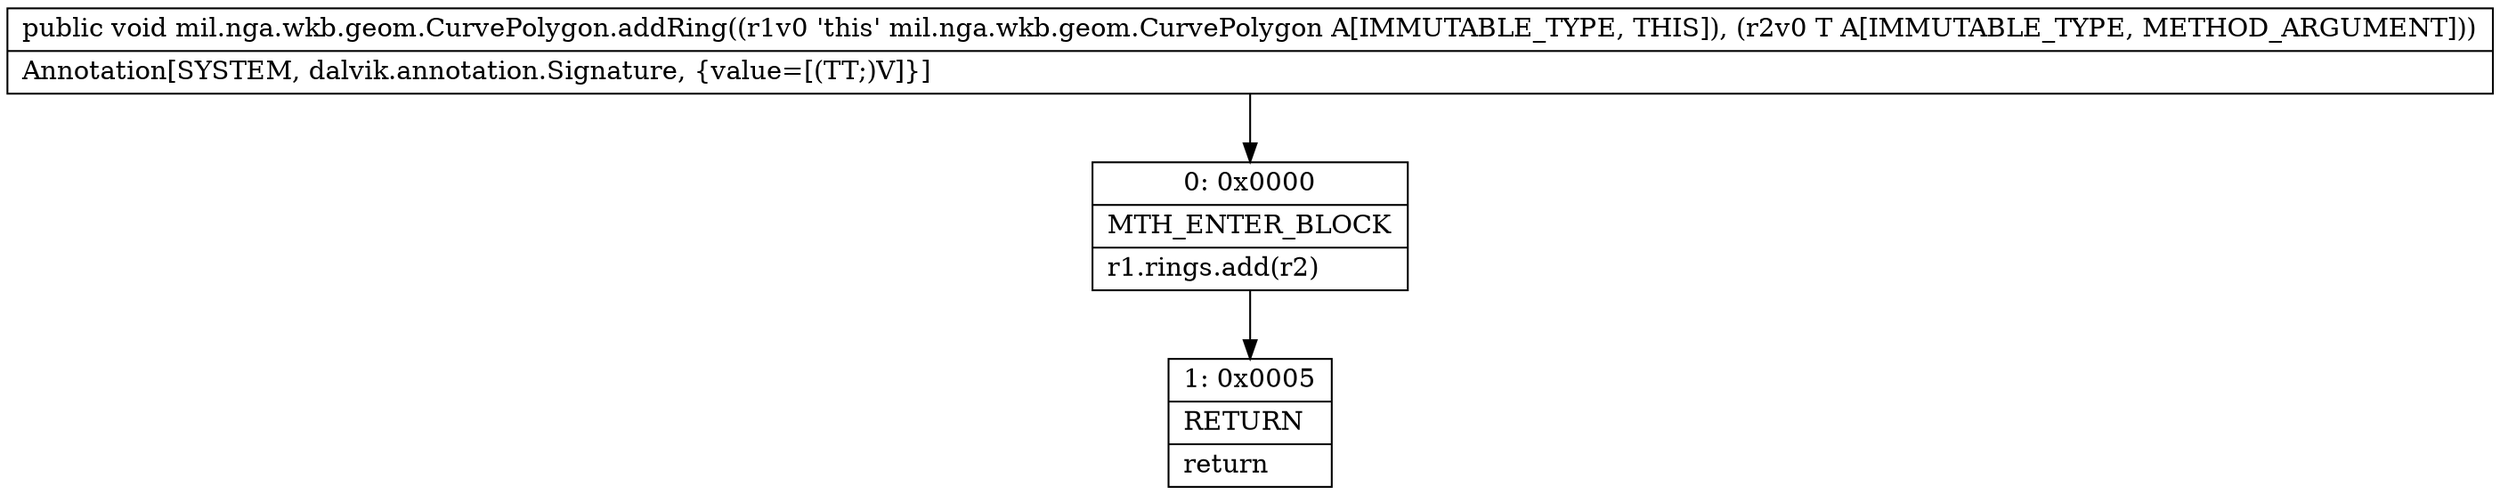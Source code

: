 digraph "CFG formil.nga.wkb.geom.CurvePolygon.addRing(Lmil\/nga\/wkb\/geom\/Curve;)V" {
Node_0 [shape=record,label="{0\:\ 0x0000|MTH_ENTER_BLOCK\l|r1.rings.add(r2)\l}"];
Node_1 [shape=record,label="{1\:\ 0x0005|RETURN\l|return\l}"];
MethodNode[shape=record,label="{public void mil.nga.wkb.geom.CurvePolygon.addRing((r1v0 'this' mil.nga.wkb.geom.CurvePolygon A[IMMUTABLE_TYPE, THIS]), (r2v0 T A[IMMUTABLE_TYPE, METHOD_ARGUMENT]))  | Annotation[SYSTEM, dalvik.annotation.Signature, \{value=[(TT;)V]\}]\l}"];
MethodNode -> Node_0;
Node_0 -> Node_1;
}

